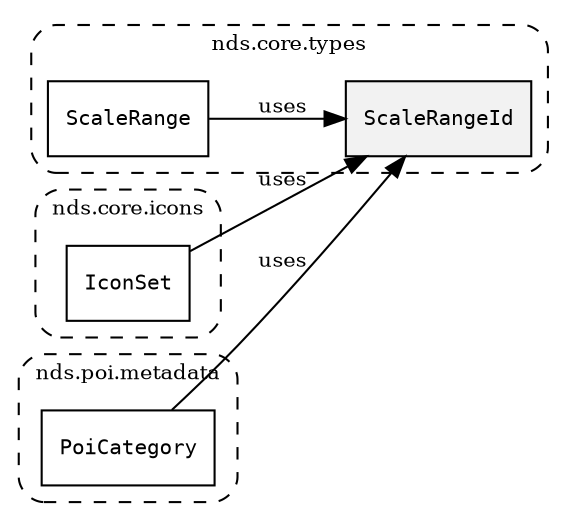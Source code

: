 /**
 * This dot file creates symbol collaboration diagram for ScaleRangeId.
 */
digraph ZSERIO
{
    node [shape=box, fontsize=10];
    rankdir="LR";
    fontsize=10;
    tooltip="ScaleRangeId collaboration diagram";

    subgraph "cluster_nds.core.types"
    {
        style="dashed, rounded";
        label="nds.core.types";
        tooltip="Package nds.core.types";
        href="../../../content/packages/nds.core.types.html#Package-nds-core-types";
        target="_parent";

        "ScaleRangeId" [style="filled", fillcolor="#0000000D", target="_parent", label=<<font face="monospace"><table align="center" border="0" cellspacing="0" cellpadding="0"><tr><td href="../../../content/packages/nds.core.types.html#Subtype-ScaleRangeId" title="Subtype defined in nds.core.types">ScaleRangeId</td></tr></table></font>>];
        "ScaleRange" [target="_parent", label=<<font face="monospace"><table align="center" border="0" cellspacing="0" cellpadding="0"><tr><td href="../../../content/packages/nds.core.types.html#Structure-ScaleRange" title="Structure defined in nds.core.types">ScaleRange</td></tr></table></font>>];
    }

    subgraph "cluster_nds.core.icons"
    {
        style="dashed, rounded";
        label="nds.core.icons";
        tooltip="Package nds.core.icons";
        href="../../../content/packages/nds.core.icons.html#Package-nds-core-icons";
        target="_parent";

        "IconSet" [target="_parent", label=<<font face="monospace"><table align="center" border="0" cellspacing="0" cellpadding="0"><tr><td href="../../../content/packages/nds.core.icons.html#Structure-IconSet" title="Structure defined in nds.core.icons">IconSet</td></tr></table></font>>];
    }

    subgraph "cluster_nds.poi.metadata"
    {
        style="dashed, rounded";
        label="nds.poi.metadata";
        tooltip="Package nds.poi.metadata";
        href="../../../content/packages/nds.poi.metadata.html#Package-nds-poi-metadata";
        target="_parent";

        "PoiCategory" [target="_parent", label=<<font face="monospace"><table align="center" border="0" cellspacing="0" cellpadding="0"><tr><td href="../../../content/packages/nds.poi.metadata.html#Structure-PoiCategory" title="Structure defined in nds.poi.metadata">PoiCategory</td></tr></table></font>>];
    }

    "ScaleRange" -> "ScaleRangeId" [label="uses", fontsize=10];
    "IconSet" -> "ScaleRangeId" [label="uses", fontsize=10];
    "PoiCategory" -> "ScaleRangeId" [label="uses", fontsize=10];
}
